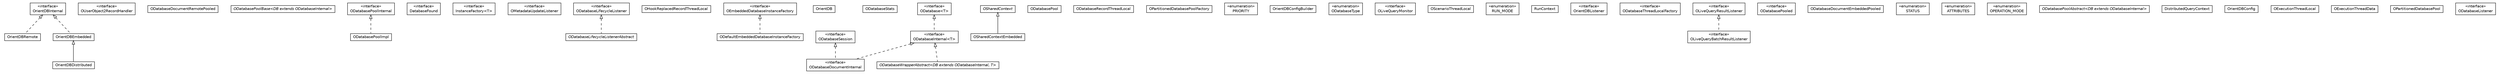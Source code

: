 #!/usr/local/bin/dot
#
# Class diagram 
# Generated by UMLGraph version R5_6-24-gf6e263 (http://www.umlgraph.org/)
#

digraph G {
	edge [fontname="Helvetica",fontsize=10,labelfontname="Helvetica",labelfontsize=10];
	node [fontname="Helvetica",fontsize=10,shape=plaintext];
	nodesep=0.25;
	ranksep=0.5;
	// com.orientechnologies.orient.core.db.OrientDBDistributed
	c84083 [label=<<table title="com.orientechnologies.orient.core.db.OrientDBDistributed" border="0" cellborder="1" cellspacing="0" cellpadding="2" port="p" href="./OrientDBDistributed.html">
		<tr><td><table border="0" cellspacing="0" cellpadding="1">
<tr><td align="center" balign="center"> OrientDBDistributed </td></tr>
		</table></td></tr>
		</table>>, URL="./OrientDBDistributed.html", fontname="Helvetica", fontcolor="black", fontsize=10.0];
	// com.orientechnologies.orient.core.db.OUserObject2RecordHandler
	c84084 [label=<<table title="com.orientechnologies.orient.core.db.OUserObject2RecordHandler" border="0" cellborder="1" cellspacing="0" cellpadding="2" port="p" href="./OUserObject2RecordHandler.html">
		<tr><td><table border="0" cellspacing="0" cellpadding="1">
<tr><td align="center" balign="center"> &#171;interface&#187; </td></tr>
<tr><td align="center" balign="center"> OUserObject2RecordHandler </td></tr>
		</table></td></tr>
		</table>>, URL="./OUserObject2RecordHandler.html", fontname="Helvetica", fontcolor="black", fontsize=10.0];
	// com.orientechnologies.orient.core.db.ODatabaseDocumentRemotePooled
	c84085 [label=<<table title="com.orientechnologies.orient.core.db.ODatabaseDocumentRemotePooled" border="0" cellborder="1" cellspacing="0" cellpadding="2" port="p" href="./ODatabaseDocumentRemotePooled.html">
		<tr><td><table border="0" cellspacing="0" cellpadding="1">
<tr><td align="center" balign="center"> ODatabaseDocumentRemotePooled </td></tr>
		</table></td></tr>
		</table>>, URL="./ODatabaseDocumentRemotePooled.html", fontname="Helvetica", fontcolor="black", fontsize=10.0];
	// com.orientechnologies.orient.core.db.OrientDBRemote
	c84086 [label=<<table title="com.orientechnologies.orient.core.db.OrientDBRemote" border="0" cellborder="1" cellspacing="0" cellpadding="2" port="p" href="./OrientDBRemote.html">
		<tr><td><table border="0" cellspacing="0" cellpadding="1">
<tr><td align="center" balign="center"> OrientDBRemote </td></tr>
		</table></td></tr>
		</table>>, URL="./OrientDBRemote.html", fontname="Helvetica", fontcolor="black", fontsize=10.0];
	// com.orientechnologies.orient.core.db.ODatabasePoolBase<DB extends com.orientechnologies.orient.core.db.ODatabaseInternal>
	c84087 [label=<<table title="com.orientechnologies.orient.core.db.ODatabasePoolBase" border="0" cellborder="1" cellspacing="0" cellpadding="2" port="p" href="./ODatabasePoolBase.html">
		<tr><td><table border="0" cellspacing="0" cellpadding="1">
<tr><td align="center" balign="center"><font face="Helvetica-Oblique"> ODatabasePoolBase&lt;DB extends ODatabaseInternal&gt; </font></td></tr>
		</table></td></tr>
		</table>>, URL="./ODatabasePoolBase.html", fontname="Helvetica", fontcolor="black", fontsize=10.0];
	// com.orientechnologies.orient.core.db.ODatabasePoolInternal
	c84088 [label=<<table title="com.orientechnologies.orient.core.db.ODatabasePoolInternal" border="0" cellborder="1" cellspacing="0" cellpadding="2" port="p" href="./ODatabasePoolInternal.html">
		<tr><td><table border="0" cellspacing="0" cellpadding="1">
<tr><td align="center" balign="center"> &#171;interface&#187; </td></tr>
<tr><td align="center" balign="center"> ODatabasePoolInternal </td></tr>
		</table></td></tr>
		</table>>, URL="./ODatabasePoolInternal.html", fontname="Helvetica", fontcolor="black", fontsize=10.0];
	// com.orientechnologies.orient.core.db.OrientDBEmbedded
	c84089 [label=<<table title="com.orientechnologies.orient.core.db.OrientDBEmbedded" border="0" cellborder="1" cellspacing="0" cellpadding="2" port="p" href="./OrientDBEmbedded.html">
		<tr><td><table border="0" cellspacing="0" cellpadding="1">
<tr><td align="center" balign="center"> OrientDBEmbedded </td></tr>
		</table></td></tr>
		</table>>, URL="./OrientDBEmbedded.html", fontname="Helvetica", fontcolor="black", fontsize=10.0];
	// com.orientechnologies.orient.core.db.OrientDBEmbedded.DatabaseFound
	c84090 [label=<<table title="com.orientechnologies.orient.core.db.OrientDBEmbedded.DatabaseFound" border="0" cellborder="1" cellspacing="0" cellpadding="2" port="p" href="./OrientDBEmbedded.DatabaseFound.html">
		<tr><td><table border="0" cellspacing="0" cellpadding="1">
<tr><td align="center" balign="center"> &#171;interface&#187; </td></tr>
<tr><td align="center" balign="center"> DatabaseFound </td></tr>
		</table></td></tr>
		</table>>, URL="./OrientDBEmbedded.DatabaseFound.html", fontname="Helvetica", fontcolor="black", fontsize=10.0];
	// com.orientechnologies.orient.core.db.OrientDBEmbedded.InstanceFactory<T>
	c84091 [label=<<table title="com.orientechnologies.orient.core.db.OrientDBEmbedded.InstanceFactory" border="0" cellborder="1" cellspacing="0" cellpadding="2" port="p" href="./OrientDBEmbedded.InstanceFactory.html">
		<tr><td><table border="0" cellspacing="0" cellpadding="1">
<tr><td align="center" balign="center"> &#171;interface&#187; </td></tr>
<tr><td align="center" balign="center"> InstanceFactory&lt;T&gt; </td></tr>
		</table></td></tr>
		</table>>, URL="./OrientDBEmbedded.InstanceFactory.html", fontname="Helvetica", fontcolor="black", fontsize=10.0];
	// com.orientechnologies.orient.core.db.OMetadataUpdateListener
	c84092 [label=<<table title="com.orientechnologies.orient.core.db.OMetadataUpdateListener" border="0" cellborder="1" cellspacing="0" cellpadding="2" port="p" href="./OMetadataUpdateListener.html">
		<tr><td><table border="0" cellspacing="0" cellpadding="1">
<tr><td align="center" balign="center"> &#171;interface&#187; </td></tr>
<tr><td align="center" balign="center"> OMetadataUpdateListener </td></tr>
		</table></td></tr>
		</table>>, URL="./OMetadataUpdateListener.html", fontname="Helvetica", fontcolor="black", fontsize=10.0];
	// com.orientechnologies.orient.core.db.ODatabaseLifecycleListenerAbstract
	c84093 [label=<<table title="com.orientechnologies.orient.core.db.ODatabaseLifecycleListenerAbstract" border="0" cellborder="1" cellspacing="0" cellpadding="2" port="p" href="./ODatabaseLifecycleListenerAbstract.html">
		<tr><td><table border="0" cellspacing="0" cellpadding="1">
<tr><td align="center" balign="center"><font face="Helvetica-Oblique"> ODatabaseLifecycleListenerAbstract </font></td></tr>
		</table></td></tr>
		</table>>, URL="./ODatabaseLifecycleListenerAbstract.html", fontname="Helvetica", fontcolor="black", fontsize=10.0];
	// com.orientechnologies.orient.core.db.OHookReplacedRecordThreadLocal
	c84094 [label=<<table title="com.orientechnologies.orient.core.db.OHookReplacedRecordThreadLocal" border="0" cellborder="1" cellspacing="0" cellpadding="2" port="p" href="./OHookReplacedRecordThreadLocal.html">
		<tr><td><table border="0" cellspacing="0" cellpadding="1">
<tr><td align="center" balign="center"> OHookReplacedRecordThreadLocal </td></tr>
		</table></td></tr>
		</table>>, URL="./OHookReplacedRecordThreadLocal.html", fontname="Helvetica", fontcolor="black", fontsize=10.0];
	// com.orientechnologies.orient.core.db.ODefaultEmbeddedDatabaseInstanceFactory
	c84095 [label=<<table title="com.orientechnologies.orient.core.db.ODefaultEmbeddedDatabaseInstanceFactory" border="0" cellborder="1" cellspacing="0" cellpadding="2" port="p" href="./ODefaultEmbeddedDatabaseInstanceFactory.html">
		<tr><td><table border="0" cellspacing="0" cellpadding="1">
<tr><td align="center" balign="center"> ODefaultEmbeddedDatabaseInstanceFactory </td></tr>
		</table></td></tr>
		</table>>, URL="./ODefaultEmbeddedDatabaseInstanceFactory.html", fontname="Helvetica", fontcolor="black", fontsize=10.0];
	// com.orientechnologies.orient.core.db.OrientDB
	c84096 [label=<<table title="com.orientechnologies.orient.core.db.OrientDB" border="0" cellborder="1" cellspacing="0" cellpadding="2" port="p" href="./OrientDB.html">
		<tr><td><table border="0" cellspacing="0" cellpadding="1">
<tr><td align="center" balign="center"> OrientDB </td></tr>
		</table></td></tr>
		</table>>, URL="./OrientDB.html", fontname="Helvetica", fontcolor="black", fontsize=10.0];
	// com.orientechnologies.orient.core.db.ODatabaseStats
	c84097 [label=<<table title="com.orientechnologies.orient.core.db.ODatabaseStats" border="0" cellborder="1" cellspacing="0" cellpadding="2" port="p" href="./ODatabaseStats.html">
		<tr><td><table border="0" cellspacing="0" cellpadding="1">
<tr><td align="center" balign="center"> ODatabaseStats </td></tr>
		</table></td></tr>
		</table>>, URL="./ODatabaseStats.html", fontname="Helvetica", fontcolor="black", fontsize=10.0];
	// com.orientechnologies.orient.core.db.ODatabaseDocumentInternal
	c84098 [label=<<table title="com.orientechnologies.orient.core.db.ODatabaseDocumentInternal" border="0" cellborder="1" cellspacing="0" cellpadding="2" port="p" href="./ODatabaseDocumentInternal.html">
		<tr><td><table border="0" cellspacing="0" cellpadding="1">
<tr><td align="center" balign="center"> &#171;interface&#187; </td></tr>
<tr><td align="center" balign="center"> ODatabaseDocumentInternal </td></tr>
		</table></td></tr>
		</table>>, URL="./ODatabaseDocumentInternal.html", fontname="Helvetica", fontcolor="black", fontsize=10.0];
	// com.orientechnologies.orient.core.db.OSharedContext
	c84099 [label=<<table title="com.orientechnologies.orient.core.db.OSharedContext" border="0" cellborder="1" cellspacing="0" cellpadding="2" port="p" href="./OSharedContext.html">
		<tr><td><table border="0" cellspacing="0" cellpadding="1">
<tr><td align="center" balign="center"><font face="Helvetica-Oblique"> OSharedContext </font></td></tr>
		</table></td></tr>
		</table>>, URL="./OSharedContext.html", fontname="Helvetica", fontcolor="black", fontsize=10.0];
	// com.orientechnologies.orient.core.db.ODatabasePool
	c84100 [label=<<table title="com.orientechnologies.orient.core.db.ODatabasePool" border="0" cellborder="1" cellspacing="0" cellpadding="2" port="p" href="./ODatabasePool.html">
		<tr><td><table border="0" cellspacing="0" cellpadding="1">
<tr><td align="center" balign="center"> ODatabasePool </td></tr>
		</table></td></tr>
		</table>>, URL="./ODatabasePool.html", fontname="Helvetica", fontcolor="black", fontsize=10.0];
	// com.orientechnologies.orient.core.db.OSharedContextEmbedded
	c84101 [label=<<table title="com.orientechnologies.orient.core.db.OSharedContextEmbedded" border="0" cellborder="1" cellspacing="0" cellpadding="2" port="p" href="./OSharedContextEmbedded.html">
		<tr><td><table border="0" cellspacing="0" cellpadding="1">
<tr><td align="center" balign="center"> OSharedContextEmbedded </td></tr>
		</table></td></tr>
		</table>>, URL="./OSharedContextEmbedded.html", fontname="Helvetica", fontcolor="black", fontsize=10.0];
	// com.orientechnologies.orient.core.db.ODatabaseRecordThreadLocal
	c84102 [label=<<table title="com.orientechnologies.orient.core.db.ODatabaseRecordThreadLocal" border="0" cellborder="1" cellspacing="0" cellpadding="2" port="p" href="./ODatabaseRecordThreadLocal.html">
		<tr><td><table border="0" cellspacing="0" cellpadding="1">
<tr><td align="center" balign="center"> ODatabaseRecordThreadLocal </td></tr>
		</table></td></tr>
		</table>>, URL="./ODatabaseRecordThreadLocal.html", fontname="Helvetica", fontcolor="black", fontsize=10.0];
	// com.orientechnologies.orient.core.db.OPartitionedDatabasePoolFactory
	c84103 [label=<<table title="com.orientechnologies.orient.core.db.OPartitionedDatabasePoolFactory" border="0" cellborder="1" cellspacing="0" cellpadding="2" port="p" href="./OPartitionedDatabasePoolFactory.html">
		<tr><td><table border="0" cellspacing="0" cellpadding="1">
<tr><td align="center" balign="center"> OPartitionedDatabasePoolFactory </td></tr>
		</table></td></tr>
		</table>>, URL="./OPartitionedDatabasePoolFactory.html", fontname="Helvetica", fontcolor="black", fontsize=10.0];
	// com.orientechnologies.orient.core.db.ODatabaseLifecycleListener
	c84104 [label=<<table title="com.orientechnologies.orient.core.db.ODatabaseLifecycleListener" border="0" cellborder="1" cellspacing="0" cellpadding="2" port="p" href="./ODatabaseLifecycleListener.html">
		<tr><td><table border="0" cellspacing="0" cellpadding="1">
<tr><td align="center" balign="center"> &#171;interface&#187; </td></tr>
<tr><td align="center" balign="center"> ODatabaseLifecycleListener </td></tr>
		</table></td></tr>
		</table>>, URL="./ODatabaseLifecycleListener.html", fontname="Helvetica", fontcolor="black", fontsize=10.0];
	// com.orientechnologies.orient.core.db.ODatabaseLifecycleListener.PRIORITY
	c84105 [label=<<table title="com.orientechnologies.orient.core.db.ODatabaseLifecycleListener.PRIORITY" border="0" cellborder="1" cellspacing="0" cellpadding="2" port="p" href="./ODatabaseLifecycleListener.PRIORITY.html">
		<tr><td><table border="0" cellspacing="0" cellpadding="1">
<tr><td align="center" balign="center"> &#171;enumeration&#187; </td></tr>
<tr><td align="center" balign="center"> PRIORITY </td></tr>
		</table></td></tr>
		</table>>, URL="./ODatabaseLifecycleListener.PRIORITY.html", fontname="Helvetica", fontcolor="black", fontsize=10.0];
	// com.orientechnologies.orient.core.db.OrientDBConfigBuilder
	c84106 [label=<<table title="com.orientechnologies.orient.core.db.OrientDBConfigBuilder" border="0" cellborder="1" cellspacing="0" cellpadding="2" port="p" href="./OrientDBConfigBuilder.html">
		<tr><td><table border="0" cellspacing="0" cellpadding="1">
<tr><td align="center" balign="center"> OrientDBConfigBuilder </td></tr>
		</table></td></tr>
		</table>>, URL="./OrientDBConfigBuilder.html", fontname="Helvetica", fontcolor="black", fontsize=10.0];
	// com.orientechnologies.orient.core.db.ODatabaseType
	c84107 [label=<<table title="com.orientechnologies.orient.core.db.ODatabaseType" border="0" cellborder="1" cellspacing="0" cellpadding="2" port="p" href="./ODatabaseType.html">
		<tr><td><table border="0" cellspacing="0" cellpadding="1">
<tr><td align="center" balign="center"> &#171;enumeration&#187; </td></tr>
<tr><td align="center" balign="center"> ODatabaseType </td></tr>
		</table></td></tr>
		</table>>, URL="./ODatabaseType.html", fontname="Helvetica", fontcolor="black", fontsize=10.0];
	// com.orientechnologies.orient.core.db.OEmbeddedDatabaseInstanceFactory
	c84108 [label=<<table title="com.orientechnologies.orient.core.db.OEmbeddedDatabaseInstanceFactory" border="0" cellborder="1" cellspacing="0" cellpadding="2" port="p" href="./OEmbeddedDatabaseInstanceFactory.html">
		<tr><td><table border="0" cellspacing="0" cellpadding="1">
<tr><td align="center" balign="center"> &#171;interface&#187; </td></tr>
<tr><td align="center" balign="center"> OEmbeddedDatabaseInstanceFactory </td></tr>
		</table></td></tr>
		</table>>, URL="./OEmbeddedDatabaseInstanceFactory.html", fontname="Helvetica", fontcolor="black", fontsize=10.0];
	// com.orientechnologies.orient.core.db.OrientDBInternal
	c84109 [label=<<table title="com.orientechnologies.orient.core.db.OrientDBInternal" border="0" cellborder="1" cellspacing="0" cellpadding="2" port="p" href="./OrientDBInternal.html">
		<tr><td><table border="0" cellspacing="0" cellpadding="1">
<tr><td align="center" balign="center"> &#171;interface&#187; </td></tr>
<tr><td align="center" balign="center"> OrientDBInternal </td></tr>
		</table></td></tr>
		</table>>, URL="./OrientDBInternal.html", fontname="Helvetica", fontcolor="black", fontsize=10.0];
	// com.orientechnologies.orient.core.db.OLiveQueryMonitor
	c84110 [label=<<table title="com.orientechnologies.orient.core.db.OLiveQueryMonitor" border="0" cellborder="1" cellspacing="0" cellpadding="2" port="p" href="./OLiveQueryMonitor.html">
		<tr><td><table border="0" cellspacing="0" cellpadding="1">
<tr><td align="center" balign="center"> &#171;interface&#187; </td></tr>
<tr><td align="center" balign="center"> OLiveQueryMonitor </td></tr>
		</table></td></tr>
		</table>>, URL="./OLiveQueryMonitor.html", fontname="Helvetica", fontcolor="black", fontsize=10.0];
	// com.orientechnologies.orient.core.db.OScenarioThreadLocal
	c84111 [label=<<table title="com.orientechnologies.orient.core.db.OScenarioThreadLocal" border="0" cellborder="1" cellspacing="0" cellpadding="2" port="p" href="./OScenarioThreadLocal.html">
		<tr><td><table border="0" cellspacing="0" cellpadding="1">
<tr><td align="center" balign="center"> OScenarioThreadLocal </td></tr>
		</table></td></tr>
		</table>>, URL="./OScenarioThreadLocal.html", fontname="Helvetica", fontcolor="black", fontsize=10.0];
	// com.orientechnologies.orient.core.db.OScenarioThreadLocal.RUN_MODE
	c84112 [label=<<table title="com.orientechnologies.orient.core.db.OScenarioThreadLocal.RUN_MODE" border="0" cellborder="1" cellspacing="0" cellpadding="2" port="p" href="./OScenarioThreadLocal.RUN_MODE.html">
		<tr><td><table border="0" cellspacing="0" cellpadding="1">
<tr><td align="center" balign="center"> &#171;enumeration&#187; </td></tr>
<tr><td align="center" balign="center"> RUN_MODE </td></tr>
		</table></td></tr>
		</table>>, URL="./OScenarioThreadLocal.RUN_MODE.html", fontname="Helvetica", fontcolor="black", fontsize=10.0];
	// com.orientechnologies.orient.core.db.OScenarioThreadLocal.RunContext
	c84113 [label=<<table title="com.orientechnologies.orient.core.db.OScenarioThreadLocal.RunContext" border="0" cellborder="1" cellspacing="0" cellpadding="2" port="p" href="./OScenarioThreadLocal.RunContext.html">
		<tr><td><table border="0" cellspacing="0" cellpadding="1">
<tr><td align="center" balign="center"> RunContext </td></tr>
		</table></td></tr>
		</table>>, URL="./OScenarioThreadLocal.RunContext.html", fontname="Helvetica", fontcolor="black", fontsize=10.0];
	// com.orientechnologies.orient.core.db.ODatabaseWrapperAbstract<DB extends com.orientechnologies.orient.core.db.ODatabaseInternal, T>
	c84114 [label=<<table title="com.orientechnologies.orient.core.db.ODatabaseWrapperAbstract" border="0" cellborder="1" cellspacing="0" cellpadding="2" port="p" href="./ODatabaseWrapperAbstract.html">
		<tr><td><table border="0" cellspacing="0" cellpadding="1">
<tr><td align="center" balign="center"><font face="Helvetica-Oblique"> ODatabaseWrapperAbstract&lt;DB extends ODatabaseInternal, T&gt; </font></td></tr>
		</table></td></tr>
		</table>>, URL="./ODatabaseWrapperAbstract.html", fontname="Helvetica", fontcolor="black", fontsize=10.0];
	// com.orientechnologies.orient.core.db.ODatabaseSession
	c84115 [label=<<table title="com.orientechnologies.orient.core.db.ODatabaseSession" border="0" cellborder="1" cellspacing="0" cellpadding="2" port="p" href="./ODatabaseSession.html">
		<tr><td><table border="0" cellspacing="0" cellpadding="1">
<tr><td align="center" balign="center"> &#171;interface&#187; </td></tr>
<tr><td align="center" balign="center"> ODatabaseSession </td></tr>
		</table></td></tr>
		</table>>, URL="./ODatabaseSession.html", fontname="Helvetica", fontcolor="black", fontsize=10.0];
	// com.orientechnologies.orient.core.db.OrientDBListener
	c84116 [label=<<table title="com.orientechnologies.orient.core.db.OrientDBListener" border="0" cellborder="1" cellspacing="0" cellpadding="2" port="p" href="./OrientDBListener.html">
		<tr><td><table border="0" cellspacing="0" cellpadding="1">
<tr><td align="center" balign="center"> &#171;interface&#187; </td></tr>
<tr><td align="center" balign="center"> OrientDBListener </td></tr>
		</table></td></tr>
		</table>>, URL="./OrientDBListener.html", fontname="Helvetica", fontcolor="black", fontsize=10.0];
	// com.orientechnologies.orient.core.db.ODatabaseThreadLocalFactory
	c84117 [label=<<table title="com.orientechnologies.orient.core.db.ODatabaseThreadLocalFactory" border="0" cellborder="1" cellspacing="0" cellpadding="2" port="p" href="./ODatabaseThreadLocalFactory.html">
		<tr><td><table border="0" cellspacing="0" cellpadding="1">
<tr><td align="center" balign="center"> &#171;interface&#187; </td></tr>
<tr><td align="center" balign="center"> ODatabaseThreadLocalFactory </td></tr>
		</table></td></tr>
		</table>>, URL="./ODatabaseThreadLocalFactory.html", fontname="Helvetica", fontcolor="black", fontsize=10.0];
	// com.orientechnologies.orient.core.db.OLiveQueryResultListener
	c84118 [label=<<table title="com.orientechnologies.orient.core.db.OLiveQueryResultListener" border="0" cellborder="1" cellspacing="0" cellpadding="2" port="p" href="./OLiveQueryResultListener.html">
		<tr><td><table border="0" cellspacing="0" cellpadding="1">
<tr><td align="center" balign="center"> &#171;interface&#187; </td></tr>
<tr><td align="center" balign="center"> OLiveQueryResultListener </td></tr>
		</table></td></tr>
		</table>>, URL="./OLiveQueryResultListener.html", fontname="Helvetica", fontcolor="black", fontsize=10.0];
	// com.orientechnologies.orient.core.db.ODatabasePooled
	c84119 [label=<<table title="com.orientechnologies.orient.core.db.ODatabasePooled" border="0" cellborder="1" cellspacing="0" cellpadding="2" port="p" href="./ODatabasePooled.html">
		<tr><td><table border="0" cellspacing="0" cellpadding="1">
<tr><td align="center" balign="center"> &#171;interface&#187; </td></tr>
<tr><td align="center" balign="center"> ODatabasePooled </td></tr>
		</table></td></tr>
		</table>>, URL="./ODatabasePooled.html", fontname="Helvetica", fontcolor="black", fontsize=10.0];
	// com.orientechnologies.orient.core.db.ODatabaseInternal<T>
	c84120 [label=<<table title="com.orientechnologies.orient.core.db.ODatabaseInternal" border="0" cellborder="1" cellspacing="0" cellpadding="2" port="p" href="./ODatabaseInternal.html">
		<tr><td><table border="0" cellspacing="0" cellpadding="1">
<tr><td align="center" balign="center"> &#171;interface&#187; </td></tr>
<tr><td align="center" balign="center"> ODatabaseInternal&lt;T&gt; </td></tr>
		</table></td></tr>
		</table>>, URL="./ODatabaseInternal.html", fontname="Helvetica", fontcolor="black", fontsize=10.0];
	// com.orientechnologies.orient.core.db.ODatabaseDocumentEmbeddedPooled
	c84121 [label=<<table title="com.orientechnologies.orient.core.db.ODatabaseDocumentEmbeddedPooled" border="0" cellborder="1" cellspacing="0" cellpadding="2" port="p" href="./ODatabaseDocumentEmbeddedPooled.html">
		<tr><td><table border="0" cellspacing="0" cellpadding="1">
<tr><td align="center" balign="center"> ODatabaseDocumentEmbeddedPooled </td></tr>
		</table></td></tr>
		</table>>, URL="./ODatabaseDocumentEmbeddedPooled.html", fontname="Helvetica", fontcolor="black", fontsize=10.0];
	// com.orientechnologies.orient.core.db.ODatabasePoolImpl
	c84122 [label=<<table title="com.orientechnologies.orient.core.db.ODatabasePoolImpl" border="0" cellborder="1" cellspacing="0" cellpadding="2" port="p" href="./ODatabasePoolImpl.html">
		<tr><td><table border="0" cellspacing="0" cellpadding="1">
<tr><td align="center" balign="center"> ODatabasePoolImpl </td></tr>
		</table></td></tr>
		</table>>, URL="./ODatabasePoolImpl.html", fontname="Helvetica", fontcolor="black", fontsize=10.0];
	// com.orientechnologies.orient.core.db.ODatabase<T>
	c84123 [label=<<table title="com.orientechnologies.orient.core.db.ODatabase" border="0" cellborder="1" cellspacing="0" cellpadding="2" port="p" href="./ODatabase.html">
		<tr><td><table border="0" cellspacing="0" cellpadding="1">
<tr><td align="center" balign="center"> &#171;interface&#187; </td></tr>
<tr><td align="center" balign="center"> ODatabase&lt;T&gt; </td></tr>
		</table></td></tr>
		</table>>, URL="./ODatabase.html", fontname="Helvetica", fontcolor="black", fontsize=10.0];
	// com.orientechnologies.orient.core.db.ODatabase.STATUS
	c84124 [label=<<table title="com.orientechnologies.orient.core.db.ODatabase.STATUS" border="0" cellborder="1" cellspacing="0" cellpadding="2" port="p" href="./ODatabase.STATUS.html">
		<tr><td><table border="0" cellspacing="0" cellpadding="1">
<tr><td align="center" balign="center"> &#171;enumeration&#187; </td></tr>
<tr><td align="center" balign="center"> STATUS </td></tr>
		</table></td></tr>
		</table>>, URL="./ODatabase.STATUS.html", fontname="Helvetica", fontcolor="black", fontsize=10.0];
	// com.orientechnologies.orient.core.db.ODatabase.ATTRIBUTES
	c84125 [label=<<table title="com.orientechnologies.orient.core.db.ODatabase.ATTRIBUTES" border="0" cellborder="1" cellspacing="0" cellpadding="2" port="p" href="./ODatabase.ATTRIBUTES.html">
		<tr><td><table border="0" cellspacing="0" cellpadding="1">
<tr><td align="center" balign="center"> &#171;enumeration&#187; </td></tr>
<tr><td align="center" balign="center"> ATTRIBUTES </td></tr>
		</table></td></tr>
		</table>>, URL="./ODatabase.ATTRIBUTES.html", fontname="Helvetica", fontcolor="black", fontsize=10.0];
	// com.orientechnologies.orient.core.db.ODatabase.OPERATION_MODE
	c84126 [label=<<table title="com.orientechnologies.orient.core.db.ODatabase.OPERATION_MODE" border="0" cellborder="1" cellspacing="0" cellpadding="2" port="p" href="./ODatabase.OPERATION_MODE.html">
		<tr><td><table border="0" cellspacing="0" cellpadding="1">
<tr><td align="center" balign="center"> &#171;enumeration&#187; </td></tr>
<tr><td align="center" balign="center"> OPERATION_MODE </td></tr>
		</table></td></tr>
		</table>>, URL="./ODatabase.OPERATION_MODE.html", fontname="Helvetica", fontcolor="black", fontsize=10.0];
	// com.orientechnologies.orient.core.db.ODatabasePoolAbstract<DB extends com.orientechnologies.orient.core.db.ODatabaseInternal>
	c84127 [label=<<table title="com.orientechnologies.orient.core.db.ODatabasePoolAbstract" border="0" cellborder="1" cellspacing="0" cellpadding="2" port="p" href="./ODatabasePoolAbstract.html">
		<tr><td><table border="0" cellspacing="0" cellpadding="1">
<tr><td align="center" balign="center"><font face="Helvetica-Oblique"> ODatabasePoolAbstract&lt;DB extends ODatabaseInternal&gt; </font></td></tr>
		</table></td></tr>
		</table>>, URL="./ODatabasePoolAbstract.html", fontname="Helvetica", fontcolor="black", fontsize=10.0];
	// com.orientechnologies.orient.core.db.DistributedQueryContext
	c84128 [label=<<table title="com.orientechnologies.orient.core.db.DistributedQueryContext" border="0" cellborder="1" cellspacing="0" cellpadding="2" port="p" href="./DistributedQueryContext.html">
		<tr><td><table border="0" cellspacing="0" cellpadding="1">
<tr><td align="center" balign="center"> DistributedQueryContext </td></tr>
		</table></td></tr>
		</table>>, URL="./DistributedQueryContext.html", fontname="Helvetica", fontcolor="black", fontsize=10.0];
	// com.orientechnologies.orient.core.db.OLiveQueryBatchResultListener
	c84129 [label=<<table title="com.orientechnologies.orient.core.db.OLiveQueryBatchResultListener" border="0" cellborder="1" cellspacing="0" cellpadding="2" port="p" href="./OLiveQueryBatchResultListener.html">
		<tr><td><table border="0" cellspacing="0" cellpadding="1">
<tr><td align="center" balign="center"> &#171;interface&#187; </td></tr>
<tr><td align="center" balign="center"> OLiveQueryBatchResultListener </td></tr>
		</table></td></tr>
		</table>>, URL="./OLiveQueryBatchResultListener.html", fontname="Helvetica", fontcolor="black", fontsize=10.0];
	// com.orientechnologies.orient.core.db.OrientDBConfig
	c84130 [label=<<table title="com.orientechnologies.orient.core.db.OrientDBConfig" border="0" cellborder="1" cellspacing="0" cellpadding="2" port="p" href="./OrientDBConfig.html">
		<tr><td><table border="0" cellspacing="0" cellpadding="1">
<tr><td align="center" balign="center"> OrientDBConfig </td></tr>
		</table></td></tr>
		</table>>, URL="./OrientDBConfig.html", fontname="Helvetica", fontcolor="black", fontsize=10.0];
	// com.orientechnologies.orient.core.db.OExecutionThreadLocal
	c84131 [label=<<table title="com.orientechnologies.orient.core.db.OExecutionThreadLocal" border="0" cellborder="1" cellspacing="0" cellpadding="2" port="p" href="./OExecutionThreadLocal.html">
		<tr><td><table border="0" cellspacing="0" cellpadding="1">
<tr><td align="center" balign="center"> OExecutionThreadLocal </td></tr>
		</table></td></tr>
		</table>>, URL="./OExecutionThreadLocal.html", fontname="Helvetica", fontcolor="black", fontsize=10.0];
	// com.orientechnologies.orient.core.db.OExecutionThreadLocal.OExecutionThreadData
	c84132 [label=<<table title="com.orientechnologies.orient.core.db.OExecutionThreadLocal.OExecutionThreadData" border="0" cellborder="1" cellspacing="0" cellpadding="2" port="p" href="./OExecutionThreadLocal.OExecutionThreadData.html">
		<tr><td><table border="0" cellspacing="0" cellpadding="1">
<tr><td align="center" balign="center"> OExecutionThreadData </td></tr>
		</table></td></tr>
		</table>>, URL="./OExecutionThreadLocal.OExecutionThreadData.html", fontname="Helvetica", fontcolor="black", fontsize=10.0];
	// com.orientechnologies.orient.core.db.OPartitionedDatabasePool
	c84133 [label=<<table title="com.orientechnologies.orient.core.db.OPartitionedDatabasePool" border="0" cellborder="1" cellspacing="0" cellpadding="2" port="p" href="./OPartitionedDatabasePool.html">
		<tr><td><table border="0" cellspacing="0" cellpadding="1">
<tr><td align="center" balign="center"> OPartitionedDatabasePool </td></tr>
		</table></td></tr>
		</table>>, URL="./OPartitionedDatabasePool.html", fontname="Helvetica", fontcolor="black", fontsize=10.0];
	// com.orientechnologies.orient.core.db.ODatabaseListener
	c84134 [label=<<table title="com.orientechnologies.orient.core.db.ODatabaseListener" border="0" cellborder="1" cellspacing="0" cellpadding="2" port="p" href="./ODatabaseListener.html">
		<tr><td><table border="0" cellspacing="0" cellpadding="1">
<tr><td align="center" balign="center"> &#171;interface&#187; </td></tr>
<tr><td align="center" balign="center"> ODatabaseListener </td></tr>
		</table></td></tr>
		</table>>, URL="./ODatabaseListener.html", fontname="Helvetica", fontcolor="black", fontsize=10.0];
	//com.orientechnologies.orient.core.db.OrientDBDistributed extends com.orientechnologies.orient.core.db.OrientDBEmbedded
	c84089:p -> c84083:p [dir=back,arrowtail=empty];
	//com.orientechnologies.orient.core.db.OrientDBRemote implements com.orientechnologies.orient.core.db.OrientDBInternal
	c84109:p -> c84086:p [dir=back,arrowtail=empty,style=dashed];
	//com.orientechnologies.orient.core.db.OrientDBEmbedded implements com.orientechnologies.orient.core.db.OrientDBInternal
	c84109:p -> c84089:p [dir=back,arrowtail=empty,style=dashed];
	//com.orientechnologies.orient.core.db.ODatabaseLifecycleListenerAbstract implements com.orientechnologies.orient.core.db.ODatabaseLifecycleListener
	c84104:p -> c84093:p [dir=back,arrowtail=empty,style=dashed];
	//com.orientechnologies.orient.core.db.ODefaultEmbeddedDatabaseInstanceFactory implements com.orientechnologies.orient.core.db.OEmbeddedDatabaseInstanceFactory
	c84108:p -> c84095:p [dir=back,arrowtail=empty,style=dashed];
	//com.orientechnologies.orient.core.db.ODatabaseDocumentInternal implements com.orientechnologies.orient.core.db.ODatabaseSession
	c84115:p -> c84098:p [dir=back,arrowtail=empty,style=dashed];
	//com.orientechnologies.orient.core.db.ODatabaseDocumentInternal implements com.orientechnologies.orient.core.db.ODatabaseInternal<T>
	c84120:p -> c84098:p [dir=back,arrowtail=empty,style=dashed];
	//com.orientechnologies.orient.core.db.OSharedContextEmbedded extends com.orientechnologies.orient.core.db.OSharedContext
	c84099:p -> c84101:p [dir=back,arrowtail=empty];
	//com.orientechnologies.orient.core.db.ODatabaseWrapperAbstract<DB extends com.orientechnologies.orient.core.db.ODatabaseInternal, T> implements com.orientechnologies.orient.core.db.ODatabaseInternal<T>
	c84120:p -> c84114:p [dir=back,arrowtail=empty,style=dashed];
	//com.orientechnologies.orient.core.db.ODatabaseInternal<T> implements com.orientechnologies.orient.core.db.ODatabase<T>
	c84123:p -> c84120:p [dir=back,arrowtail=empty,style=dashed];
	//com.orientechnologies.orient.core.db.ODatabasePoolImpl implements com.orientechnologies.orient.core.db.ODatabasePoolInternal
	c84088:p -> c84122:p [dir=back,arrowtail=empty,style=dashed];
	//com.orientechnologies.orient.core.db.OLiveQueryBatchResultListener implements com.orientechnologies.orient.core.db.OLiveQueryResultListener
	c84118:p -> c84129:p [dir=back,arrowtail=empty,style=dashed];
}

